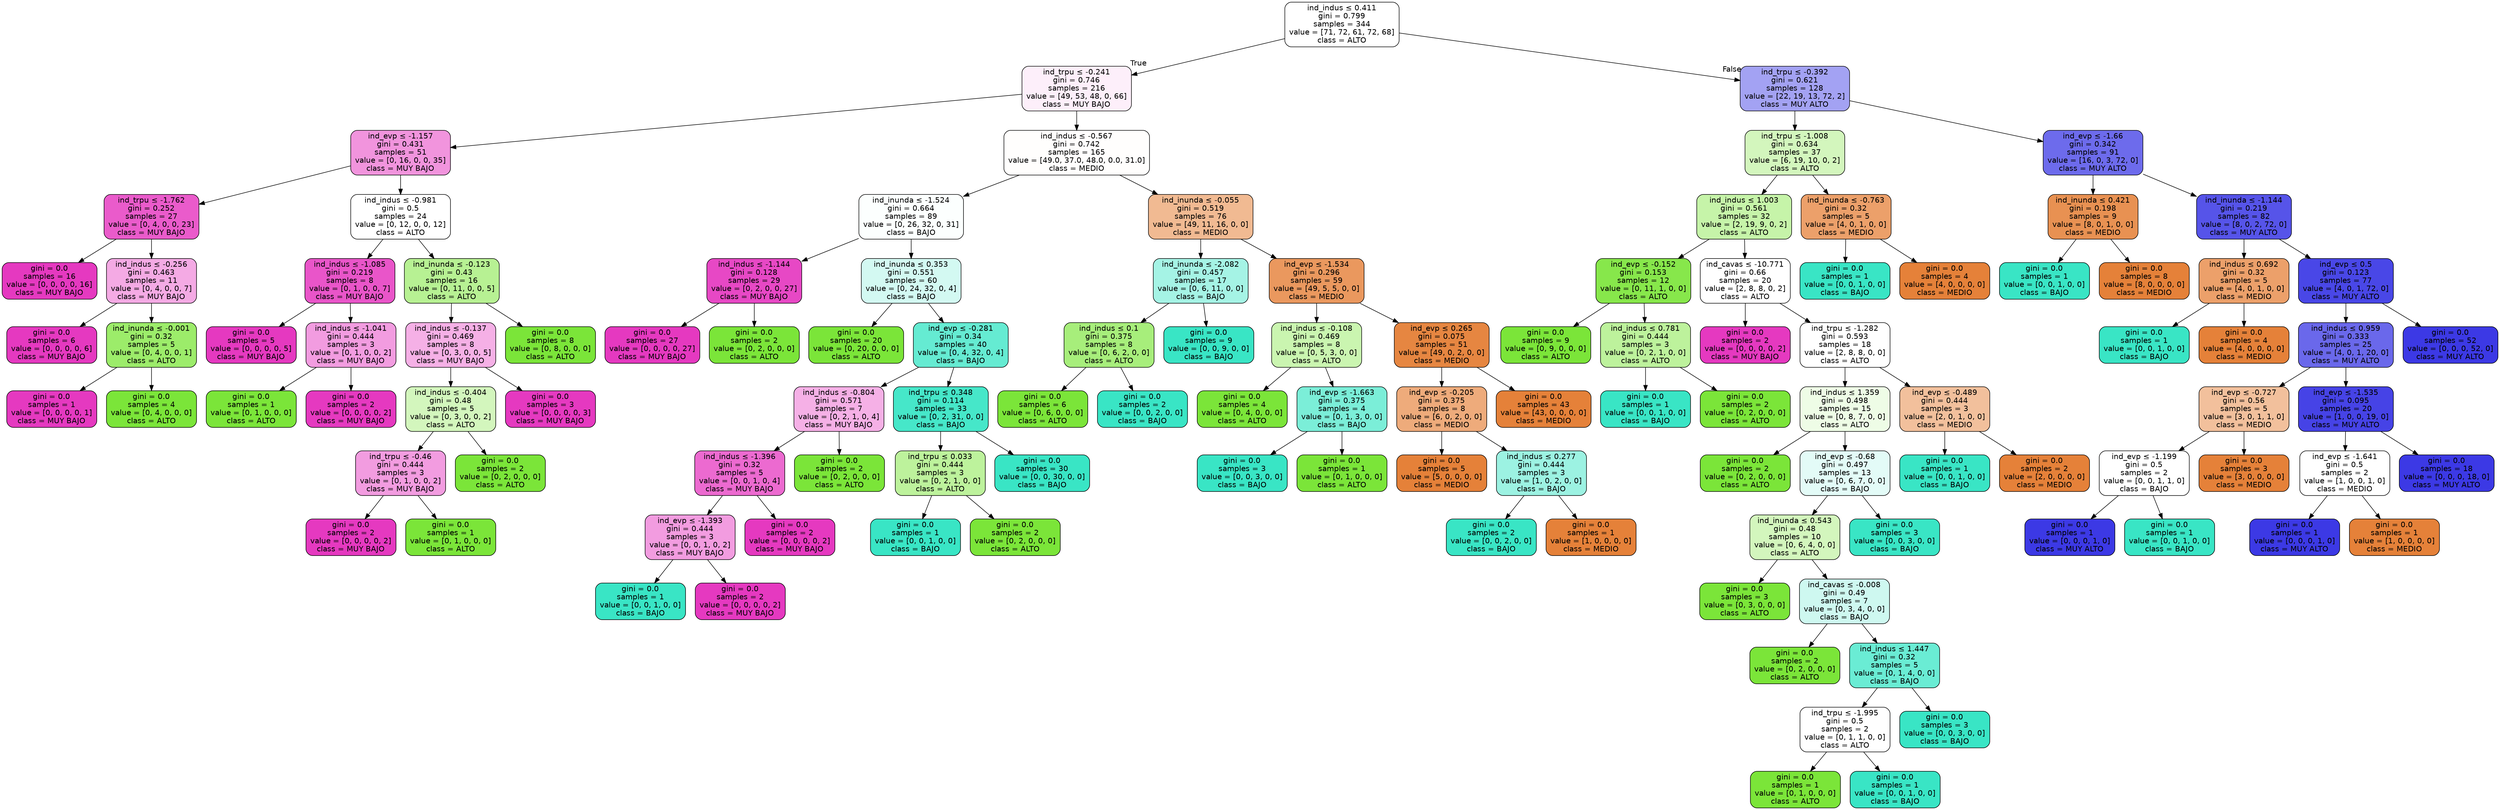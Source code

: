 digraph Tree {
node [shape=box, style="filled, rounded", color="black", fontname="helvetica"] ;
edge [fontname="helvetica"] ;
0 [label=<ind_indus &le; 0.411<br/>gini = 0.799<br/>samples = 344<br/>value = [71, 72, 61, 72, 68]<br/>class = ALTO>, fillcolor="#ffffff"] ;
1 [label=<ind_trpu &le; -0.241<br/>gini = 0.746<br/>samples = 216<br/>value = [49, 53, 48, 0, 66]<br/>class = MUY BAJO>, fillcolor="#fdeffa"] ;
0 -> 1 [labeldistance=2.5, labelangle=45, headlabel="True"] ;
2 [label=<ind_evp &le; -1.157<br/>gini = 0.431<br/>samples = 51<br/>value = [0, 16, 0, 0, 35]<br/>class = MUY BAJO>, fillcolor="#f194dd"] ;
1 -> 2 ;
3 [label=<ind_trpu &le; -1.762<br/>gini = 0.252<br/>samples = 27<br/>value = [0, 4, 0, 0, 23]<br/>class = MUY BAJO>, fillcolor="#ea5bcb"] ;
2 -> 3 ;
4 [label=<gini = 0.0<br/>samples = 16<br/>value = [0, 0, 0, 0, 16]<br/>class = MUY BAJO>, fillcolor="#e539c0"] ;
3 -> 4 ;
5 [label=<ind_indus &le; -0.256<br/>gini = 0.463<br/>samples = 11<br/>value = [0, 4, 0, 0, 7]<br/>class = MUY BAJO>, fillcolor="#f4aae4"] ;
3 -> 5 ;
6 [label=<gini = 0.0<br/>samples = 6<br/>value = [0, 0, 0, 0, 6]<br/>class = MUY BAJO>, fillcolor="#e539c0"] ;
5 -> 6 ;
7 [label=<ind_inunda &le; -0.001<br/>gini = 0.32<br/>samples = 5<br/>value = [0, 4, 0, 0, 1]<br/>class = ALTO>, fillcolor="#9cec6a"] ;
5 -> 7 ;
8 [label=<gini = 0.0<br/>samples = 1<br/>value = [0, 0, 0, 0, 1]<br/>class = MUY BAJO>, fillcolor="#e539c0"] ;
7 -> 8 ;
9 [label=<gini = 0.0<br/>samples = 4<br/>value = [0, 4, 0, 0, 0]<br/>class = ALTO>, fillcolor="#7be539"] ;
7 -> 9 ;
10 [label=<ind_indus &le; -0.981<br/>gini = 0.5<br/>samples = 24<br/>value = [0, 12, 0, 0, 12]<br/>class = ALTO>, fillcolor="#ffffff"] ;
2 -> 10 ;
11 [label=<ind_indus &le; -1.085<br/>gini = 0.219<br/>samples = 8<br/>value = [0, 1, 0, 0, 7]<br/>class = MUY BAJO>, fillcolor="#e955c9"] ;
10 -> 11 ;
12 [label=<gini = 0.0<br/>samples = 5<br/>value = [0, 0, 0, 0, 5]<br/>class = MUY BAJO>, fillcolor="#e539c0"] ;
11 -> 12 ;
13 [label=<ind_indus &le; -1.041<br/>gini = 0.444<br/>samples = 3<br/>value = [0, 1, 0, 0, 2]<br/>class = MUY BAJO>, fillcolor="#f29ce0"] ;
11 -> 13 ;
14 [label=<gini = 0.0<br/>samples = 1<br/>value = [0, 1, 0, 0, 0]<br/>class = ALTO>, fillcolor="#7be539"] ;
13 -> 14 ;
15 [label=<gini = 0.0<br/>samples = 2<br/>value = [0, 0, 0, 0, 2]<br/>class = MUY BAJO>, fillcolor="#e539c0"] ;
13 -> 15 ;
16 [label=<ind_inunda &le; -0.123<br/>gini = 0.43<br/>samples = 16<br/>value = [0, 11, 0, 0, 5]<br/>class = ALTO>, fillcolor="#b7f193"] ;
10 -> 16 ;
17 [label=<ind_indus &le; -0.137<br/>gini = 0.469<br/>samples = 8<br/>value = [0, 3, 0, 0, 5]<br/>class = MUY BAJO>, fillcolor="#f5b0e6"] ;
16 -> 17 ;
18 [label=<ind_indus &le; -0.404<br/>gini = 0.48<br/>samples = 5<br/>value = [0, 3, 0, 0, 2]<br/>class = ALTO>, fillcolor="#d3f6bd"] ;
17 -> 18 ;
19 [label=<ind_trpu &le; -0.46<br/>gini = 0.444<br/>samples = 3<br/>value = [0, 1, 0, 0, 2]<br/>class = MUY BAJO>, fillcolor="#f29ce0"] ;
18 -> 19 ;
20 [label=<gini = 0.0<br/>samples = 2<br/>value = [0, 0, 0, 0, 2]<br/>class = MUY BAJO>, fillcolor="#e539c0"] ;
19 -> 20 ;
21 [label=<gini = 0.0<br/>samples = 1<br/>value = [0, 1, 0, 0, 0]<br/>class = ALTO>, fillcolor="#7be539"] ;
19 -> 21 ;
22 [label=<gini = 0.0<br/>samples = 2<br/>value = [0, 2, 0, 0, 0]<br/>class = ALTO>, fillcolor="#7be539"] ;
18 -> 22 ;
23 [label=<gini = 0.0<br/>samples = 3<br/>value = [0, 0, 0, 0, 3]<br/>class = MUY BAJO>, fillcolor="#e539c0"] ;
17 -> 23 ;
24 [label=<gini = 0.0<br/>samples = 8<br/>value = [0, 8, 0, 0, 0]<br/>class = ALTO>, fillcolor="#7be539"] ;
16 -> 24 ;
25 [label=<ind_indus &le; -0.567<br/>gini = 0.742<br/>samples = 165<br/>value = [49.0, 37.0, 48.0, 0.0, 31.0]<br/>class = MEDIO>, fillcolor="#fffefd"] ;
1 -> 25 ;
26 [label=<ind_inunda &le; -1.524<br/>gini = 0.664<br/>samples = 89<br/>value = [0, 26, 32, 0, 31]<br/>class = BAJO>, fillcolor="#fcfffe"] ;
25 -> 26 ;
27 [label=<ind_indus &le; -1.144<br/>gini = 0.128<br/>samples = 29<br/>value = [0, 2, 0, 0, 27]<br/>class = MUY BAJO>, fillcolor="#e748c5"] ;
26 -> 27 ;
28 [label=<gini = 0.0<br/>samples = 27<br/>value = [0, 0, 0, 0, 27]<br/>class = MUY BAJO>, fillcolor="#e539c0"] ;
27 -> 28 ;
29 [label=<gini = 0.0<br/>samples = 2<br/>value = [0, 2, 0, 0, 0]<br/>class = ALTO>, fillcolor="#7be539"] ;
27 -> 29 ;
30 [label=<ind_inunda &le; 0.353<br/>gini = 0.551<br/>samples = 60<br/>value = [0, 24, 32, 0, 4]<br/>class = BAJO>, fillcolor="#d3f9f2"] ;
26 -> 30 ;
31 [label=<gini = 0.0<br/>samples = 20<br/>value = [0, 20, 0, 0, 0]<br/>class = ALTO>, fillcolor="#7be539"] ;
30 -> 31 ;
32 [label=<ind_evp &le; -0.281<br/>gini = 0.34<br/>samples = 40<br/>value = [0, 4, 32, 0, 4]<br/>class = BAJO>, fillcolor="#65ebd2"] ;
30 -> 32 ;
33 [label=<ind_indus &le; -0.804<br/>gini = 0.571<br/>samples = 7<br/>value = [0, 2, 1, 0, 4]<br/>class = MUY BAJO>, fillcolor="#f5b0e6"] ;
32 -> 33 ;
34 [label=<ind_indus &le; -1.396<br/>gini = 0.32<br/>samples = 5<br/>value = [0, 0, 1, 0, 4]<br/>class = MUY BAJO>, fillcolor="#ec6ad0"] ;
33 -> 34 ;
35 [label=<ind_evp &le; -1.393<br/>gini = 0.444<br/>samples = 3<br/>value = [0, 0, 1, 0, 2]<br/>class = MUY BAJO>, fillcolor="#f29ce0"] ;
34 -> 35 ;
36 [label=<gini = 0.0<br/>samples = 1<br/>value = [0, 0, 1, 0, 0]<br/>class = BAJO>, fillcolor="#39e5c5"] ;
35 -> 36 ;
37 [label=<gini = 0.0<br/>samples = 2<br/>value = [0, 0, 0, 0, 2]<br/>class = MUY BAJO>, fillcolor="#e539c0"] ;
35 -> 37 ;
38 [label=<gini = 0.0<br/>samples = 2<br/>value = [0, 0, 0, 0, 2]<br/>class = MUY BAJO>, fillcolor="#e539c0"] ;
34 -> 38 ;
39 [label=<gini = 0.0<br/>samples = 2<br/>value = [0, 2, 0, 0, 0]<br/>class = ALTO>, fillcolor="#7be539"] ;
33 -> 39 ;
40 [label=<ind_trpu &le; 0.348<br/>gini = 0.114<br/>samples = 33<br/>value = [0, 2, 31, 0, 0]<br/>class = BAJO>, fillcolor="#46e7c9"] ;
32 -> 40 ;
41 [label=<ind_trpu &le; 0.033<br/>gini = 0.444<br/>samples = 3<br/>value = [0, 2, 1, 0, 0]<br/>class = ALTO>, fillcolor="#bdf29c"] ;
40 -> 41 ;
42 [label=<gini = 0.0<br/>samples = 1<br/>value = [0, 0, 1, 0, 0]<br/>class = BAJO>, fillcolor="#39e5c5"] ;
41 -> 42 ;
43 [label=<gini = 0.0<br/>samples = 2<br/>value = [0, 2, 0, 0, 0]<br/>class = ALTO>, fillcolor="#7be539"] ;
41 -> 43 ;
44 [label=<gini = 0.0<br/>samples = 30<br/>value = [0, 0, 30, 0, 0]<br/>class = BAJO>, fillcolor="#39e5c5"] ;
40 -> 44 ;
45 [label=<ind_inunda &le; -0.055<br/>gini = 0.519<br/>samples = 76<br/>value = [49, 11, 16, 0, 0]<br/>class = MEDIO>, fillcolor="#f1ba92"] ;
25 -> 45 ;
46 [label=<ind_inunda &le; -2.082<br/>gini = 0.457<br/>samples = 17<br/>value = [0, 6, 11, 0, 0]<br/>class = BAJO>, fillcolor="#a5f3e5"] ;
45 -> 46 ;
47 [label=<ind_indus &le; 0.1<br/>gini = 0.375<br/>samples = 8<br/>value = [0, 6, 2, 0, 0]<br/>class = ALTO>, fillcolor="#a7ee7b"] ;
46 -> 47 ;
48 [label=<gini = 0.0<br/>samples = 6<br/>value = [0, 6, 0, 0, 0]<br/>class = ALTO>, fillcolor="#7be539"] ;
47 -> 48 ;
49 [label=<gini = 0.0<br/>samples = 2<br/>value = [0, 0, 2, 0, 0]<br/>class = BAJO>, fillcolor="#39e5c5"] ;
47 -> 49 ;
50 [label=<gini = 0.0<br/>samples = 9<br/>value = [0, 0, 9, 0, 0]<br/>class = BAJO>, fillcolor="#39e5c5"] ;
46 -> 50 ;
51 [label=<ind_evp &le; -1.534<br/>gini = 0.296<br/>samples = 59<br/>value = [49, 5, 5, 0, 0]<br/>class = MEDIO>, fillcolor="#ea985e"] ;
45 -> 51 ;
52 [label=<ind_indus &le; -0.108<br/>gini = 0.469<br/>samples = 8<br/>value = [0, 5, 3, 0, 0]<br/>class = ALTO>, fillcolor="#caf5b0"] ;
51 -> 52 ;
53 [label=<gini = 0.0<br/>samples = 4<br/>value = [0, 4, 0, 0, 0]<br/>class = ALTO>, fillcolor="#7be539"] ;
52 -> 53 ;
54 [label=<ind_evp &le; -1.663<br/>gini = 0.375<br/>samples = 4<br/>value = [0, 1, 3, 0, 0]<br/>class = BAJO>, fillcolor="#7beed8"] ;
52 -> 54 ;
55 [label=<gini = 0.0<br/>samples = 3<br/>value = [0, 0, 3, 0, 0]<br/>class = BAJO>, fillcolor="#39e5c5"] ;
54 -> 55 ;
56 [label=<gini = 0.0<br/>samples = 1<br/>value = [0, 1, 0, 0, 0]<br/>class = ALTO>, fillcolor="#7be539"] ;
54 -> 56 ;
57 [label=<ind_evp &le; 0.265<br/>gini = 0.075<br/>samples = 51<br/>value = [49, 0, 2, 0, 0]<br/>class = MEDIO>, fillcolor="#e68641"] ;
51 -> 57 ;
58 [label=<ind_evp &le; -0.205<br/>gini = 0.375<br/>samples = 8<br/>value = [6, 0, 2, 0, 0]<br/>class = MEDIO>, fillcolor="#eeab7b"] ;
57 -> 58 ;
59 [label=<gini = 0.0<br/>samples = 5<br/>value = [5, 0, 0, 0, 0]<br/>class = MEDIO>, fillcolor="#e58139"] ;
58 -> 59 ;
60 [label=<ind_indus &le; 0.277<br/>gini = 0.444<br/>samples = 3<br/>value = [1, 0, 2, 0, 0]<br/>class = BAJO>, fillcolor="#9cf2e2"] ;
58 -> 60 ;
61 [label=<gini = 0.0<br/>samples = 2<br/>value = [0, 0, 2, 0, 0]<br/>class = BAJO>, fillcolor="#39e5c5"] ;
60 -> 61 ;
62 [label=<gini = 0.0<br/>samples = 1<br/>value = [1, 0, 0, 0, 0]<br/>class = MEDIO>, fillcolor="#e58139"] ;
60 -> 62 ;
63 [label=<gini = 0.0<br/>samples = 43<br/>value = [43, 0, 0, 0, 0]<br/>class = MEDIO>, fillcolor="#e58139"] ;
57 -> 63 ;
64 [label=<ind_trpu &le; -0.392<br/>gini = 0.621<br/>samples = 128<br/>value = [22, 19, 13, 72, 2]<br/>class = MUY ALTO>, fillcolor="#a3a2f3"] ;
0 -> 64 [labeldistance=2.5, labelangle=-45, headlabel="False"] ;
65 [label=<ind_trpu &le; -1.008<br/>gini = 0.634<br/>samples = 37<br/>value = [6, 19, 10, 0, 2]<br/>class = ALTO>, fillcolor="#d3f6bd"] ;
64 -> 65 ;
66 [label=<ind_indus &le; 1.003<br/>gini = 0.561<br/>samples = 32<br/>value = [2, 19, 9, 0, 2]<br/>class = ALTO>, fillcolor="#c6f4a9"] ;
65 -> 66 ;
67 [label=<ind_evp &le; -0.152<br/>gini = 0.153<br/>samples = 12<br/>value = [0, 11, 1, 0, 0]<br/>class = ALTO>, fillcolor="#87e74b"] ;
66 -> 67 ;
68 [label=<gini = 0.0<br/>samples = 9<br/>value = [0, 9, 0, 0, 0]<br/>class = ALTO>, fillcolor="#7be539"] ;
67 -> 68 ;
69 [label=<ind_indus &le; 0.781<br/>gini = 0.444<br/>samples = 3<br/>value = [0, 2, 1, 0, 0]<br/>class = ALTO>, fillcolor="#bdf29c"] ;
67 -> 69 ;
70 [label=<gini = 0.0<br/>samples = 1<br/>value = [0, 0, 1, 0, 0]<br/>class = BAJO>, fillcolor="#39e5c5"] ;
69 -> 70 ;
71 [label=<gini = 0.0<br/>samples = 2<br/>value = [0, 2, 0, 0, 0]<br/>class = ALTO>, fillcolor="#7be539"] ;
69 -> 71 ;
72 [label=<ind_cavas &le; -10.771<br/>gini = 0.66<br/>samples = 20<br/>value = [2, 8, 8, 0, 2]<br/>class = ALTO>, fillcolor="#ffffff"] ;
66 -> 72 ;
73 [label=<gini = 0.0<br/>samples = 2<br/>value = [0, 0, 0, 0, 2]<br/>class = MUY BAJO>, fillcolor="#e539c0"] ;
72 -> 73 ;
74 [label=<ind_trpu &le; -1.282<br/>gini = 0.593<br/>samples = 18<br/>value = [2, 8, 8, 0, 0]<br/>class = ALTO>, fillcolor="#ffffff"] ;
72 -> 74 ;
75 [label=<ind_indus &le; 1.359<br/>gini = 0.498<br/>samples = 15<br/>value = [0, 8, 7, 0, 0]<br/>class = ALTO>, fillcolor="#eefce6"] ;
74 -> 75 ;
76 [label=<gini = 0.0<br/>samples = 2<br/>value = [0, 2, 0, 0, 0]<br/>class = ALTO>, fillcolor="#7be539"] ;
75 -> 76 ;
77 [label=<ind_evp &le; -0.68<br/>gini = 0.497<br/>samples = 13<br/>value = [0, 6, 7, 0, 0]<br/>class = BAJO>, fillcolor="#e3fbf7"] ;
75 -> 77 ;
78 [label=<ind_inunda &le; 0.543<br/>gini = 0.48<br/>samples = 10<br/>value = [0, 6, 4, 0, 0]<br/>class = ALTO>, fillcolor="#d3f6bd"] ;
77 -> 78 ;
79 [label=<gini = 0.0<br/>samples = 3<br/>value = [0, 3, 0, 0, 0]<br/>class = ALTO>, fillcolor="#7be539"] ;
78 -> 79 ;
80 [label=<ind_cavas &le; -0.008<br/>gini = 0.49<br/>samples = 7<br/>value = [0, 3, 4, 0, 0]<br/>class = BAJO>, fillcolor="#cef8f0"] ;
78 -> 80 ;
81 [label=<gini = 0.0<br/>samples = 2<br/>value = [0, 2, 0, 0, 0]<br/>class = ALTO>, fillcolor="#7be539"] ;
80 -> 81 ;
82 [label=<ind_indus &le; 1.447<br/>gini = 0.32<br/>samples = 5<br/>value = [0, 1, 4, 0, 0]<br/>class = BAJO>, fillcolor="#6aecd4"] ;
80 -> 82 ;
83 [label=<ind_trpu &le; -1.995<br/>gini = 0.5<br/>samples = 2<br/>value = [0, 1, 1, 0, 0]<br/>class = ALTO>, fillcolor="#ffffff"] ;
82 -> 83 ;
84 [label=<gini = 0.0<br/>samples = 1<br/>value = [0, 1, 0, 0, 0]<br/>class = ALTO>, fillcolor="#7be539"] ;
83 -> 84 ;
85 [label=<gini = 0.0<br/>samples = 1<br/>value = [0, 0, 1, 0, 0]<br/>class = BAJO>, fillcolor="#39e5c5"] ;
83 -> 85 ;
86 [label=<gini = 0.0<br/>samples = 3<br/>value = [0, 0, 3, 0, 0]<br/>class = BAJO>, fillcolor="#39e5c5"] ;
82 -> 86 ;
87 [label=<gini = 0.0<br/>samples = 3<br/>value = [0, 0, 3, 0, 0]<br/>class = BAJO>, fillcolor="#39e5c5"] ;
77 -> 87 ;
88 [label=<ind_evp &le; -0.489<br/>gini = 0.444<br/>samples = 3<br/>value = [2, 0, 1, 0, 0]<br/>class = MEDIO>, fillcolor="#f2c09c"] ;
74 -> 88 ;
89 [label=<gini = 0.0<br/>samples = 1<br/>value = [0, 0, 1, 0, 0]<br/>class = BAJO>, fillcolor="#39e5c5"] ;
88 -> 89 ;
90 [label=<gini = 0.0<br/>samples = 2<br/>value = [2, 0, 0, 0, 0]<br/>class = MEDIO>, fillcolor="#e58139"] ;
88 -> 90 ;
91 [label=<ind_inunda &le; -0.763<br/>gini = 0.32<br/>samples = 5<br/>value = [4, 0, 1, 0, 0]<br/>class = MEDIO>, fillcolor="#eca06a"] ;
65 -> 91 ;
92 [label=<gini = 0.0<br/>samples = 1<br/>value = [0, 0, 1, 0, 0]<br/>class = BAJO>, fillcolor="#39e5c5"] ;
91 -> 92 ;
93 [label=<gini = 0.0<br/>samples = 4<br/>value = [4, 0, 0, 0, 0]<br/>class = MEDIO>, fillcolor="#e58139"] ;
91 -> 93 ;
94 [label=<ind_evp &le; -1.66<br/>gini = 0.342<br/>samples = 91<br/>value = [16, 0, 3, 72, 0]<br/>class = MUY ALTO>, fillcolor="#6d6bec"] ;
64 -> 94 ;
95 [label=<ind_inunda &le; 0.421<br/>gini = 0.198<br/>samples = 9<br/>value = [8, 0, 1, 0, 0]<br/>class = MEDIO>, fillcolor="#e89152"] ;
94 -> 95 ;
96 [label=<gini = 0.0<br/>samples = 1<br/>value = [0, 0, 1, 0, 0]<br/>class = BAJO>, fillcolor="#39e5c5"] ;
95 -> 96 ;
97 [label=<gini = 0.0<br/>samples = 8<br/>value = [8, 0, 0, 0, 0]<br/>class = MEDIO>, fillcolor="#e58139"] ;
95 -> 97 ;
98 [label=<ind_inunda &le; -1.144<br/>gini = 0.219<br/>samples = 82<br/>value = [8, 0, 2, 72, 0]<br/>class = MUY ALTO>, fillcolor="#5654e9"] ;
94 -> 98 ;
99 [label=<ind_indus &le; 0.692<br/>gini = 0.32<br/>samples = 5<br/>value = [4, 0, 1, 0, 0]<br/>class = MEDIO>, fillcolor="#eca06a"] ;
98 -> 99 ;
100 [label=<gini = 0.0<br/>samples = 1<br/>value = [0, 0, 1, 0, 0]<br/>class = BAJO>, fillcolor="#39e5c5"] ;
99 -> 100 ;
101 [label=<gini = 0.0<br/>samples = 4<br/>value = [4, 0, 0, 0, 0]<br/>class = MEDIO>, fillcolor="#e58139"] ;
99 -> 101 ;
102 [label=<ind_evp &le; 0.5<br/>gini = 0.123<br/>samples = 77<br/>value = [4, 0, 1, 72, 0]<br/>class = MUY ALTO>, fillcolor="#4947e7"] ;
98 -> 102 ;
103 [label=<ind_indus &le; 0.959<br/>gini = 0.333<br/>samples = 25<br/>value = [4, 0, 1, 20, 0]<br/>class = MUY ALTO>, fillcolor="#6a68eb"] ;
102 -> 103 ;
104 [label=<ind_evp &le; -0.727<br/>gini = 0.56<br/>samples = 5<br/>value = [3, 0, 1, 1, 0]<br/>class = MEDIO>, fillcolor="#f2c09c"] ;
103 -> 104 ;
105 [label=<ind_evp &le; -1.199<br/>gini = 0.5<br/>samples = 2<br/>value = [0, 0, 1, 1, 0]<br/>class = BAJO>, fillcolor="#ffffff"] ;
104 -> 105 ;
106 [label=<gini = 0.0<br/>samples = 1<br/>value = [0, 0, 0, 1, 0]<br/>class = MUY ALTO>, fillcolor="#3c39e5"] ;
105 -> 106 ;
107 [label=<gini = 0.0<br/>samples = 1<br/>value = [0, 0, 1, 0, 0]<br/>class = BAJO>, fillcolor="#39e5c5"] ;
105 -> 107 ;
108 [label=<gini = 0.0<br/>samples = 3<br/>value = [3, 0, 0, 0, 0]<br/>class = MEDIO>, fillcolor="#e58139"] ;
104 -> 108 ;
109 [label=<ind_evp &le; -1.535<br/>gini = 0.095<br/>samples = 20<br/>value = [1, 0, 0, 19, 0]<br/>class = MUY ALTO>, fillcolor="#4643e6"] ;
103 -> 109 ;
110 [label=<ind_evp &le; -1.641<br/>gini = 0.5<br/>samples = 2<br/>value = [1, 0, 0, 1, 0]<br/>class = MEDIO>, fillcolor="#ffffff"] ;
109 -> 110 ;
111 [label=<gini = 0.0<br/>samples = 1<br/>value = [0, 0, 0, 1, 0]<br/>class = MUY ALTO>, fillcolor="#3c39e5"] ;
110 -> 111 ;
112 [label=<gini = 0.0<br/>samples = 1<br/>value = [1, 0, 0, 0, 0]<br/>class = MEDIO>, fillcolor="#e58139"] ;
110 -> 112 ;
113 [label=<gini = 0.0<br/>samples = 18<br/>value = [0, 0, 0, 18, 0]<br/>class = MUY ALTO>, fillcolor="#3c39e5"] ;
109 -> 113 ;
114 [label=<gini = 0.0<br/>samples = 52<br/>value = [0, 0, 0, 52, 0]<br/>class = MUY ALTO>, fillcolor="#3c39e5"] ;
102 -> 114 ;
}